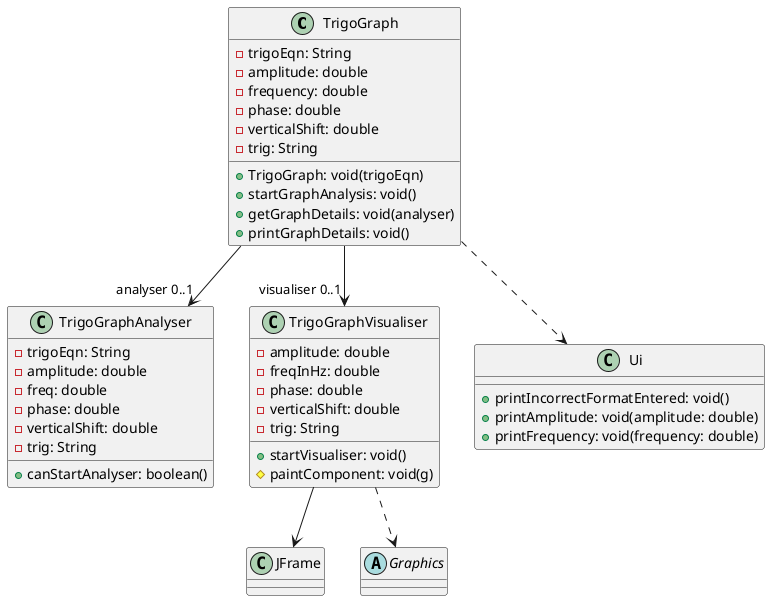 @startuml
'https://plantuml.com/class-diagram

class TrigoGraph {
    - trigoEqn: String
    - amplitude: double
    - frequency: double
    - phase: double
    - verticalShift: double
    - trig: String
    + TrigoGraph: void(trigoEqn)
    + startGraphAnalysis: void()
    + getGraphDetails: void(analyser)
    + printGraphDetails: void()
}
class TrigoGraphAnalyser {
    - trigoEqn: String
    - amplitude: double
    - freq: double
    - phase: double
    - verticalShift: double
    - trig: String
    + canStartAnalyser: boolean()
}
class TrigoGraphVisualiser {
    - amplitude: double
    - freqInHz: double
    - phase: double
    - verticalShift: double
    - trig: String
    + startVisualiser: void()
    # paintComponent: void(g)
}
class Ui {
    + printIncorrectFormatEntered: void()
    + printAmplitude: void(amplitude: double)
    + printFrequency: void(frequency: double)
}
class JFrame
abstract Graphics




TrigoGraph ..> Ui
TrigoGraph --> "visualiser 0..1"TrigoGraphVisualiser
TrigoGraph --> "analyser 0..1"TrigoGraphAnalyser
TrigoGraphVisualiser --> JFrame
TrigoGraphVisualiser ..> Graphics

@enduml